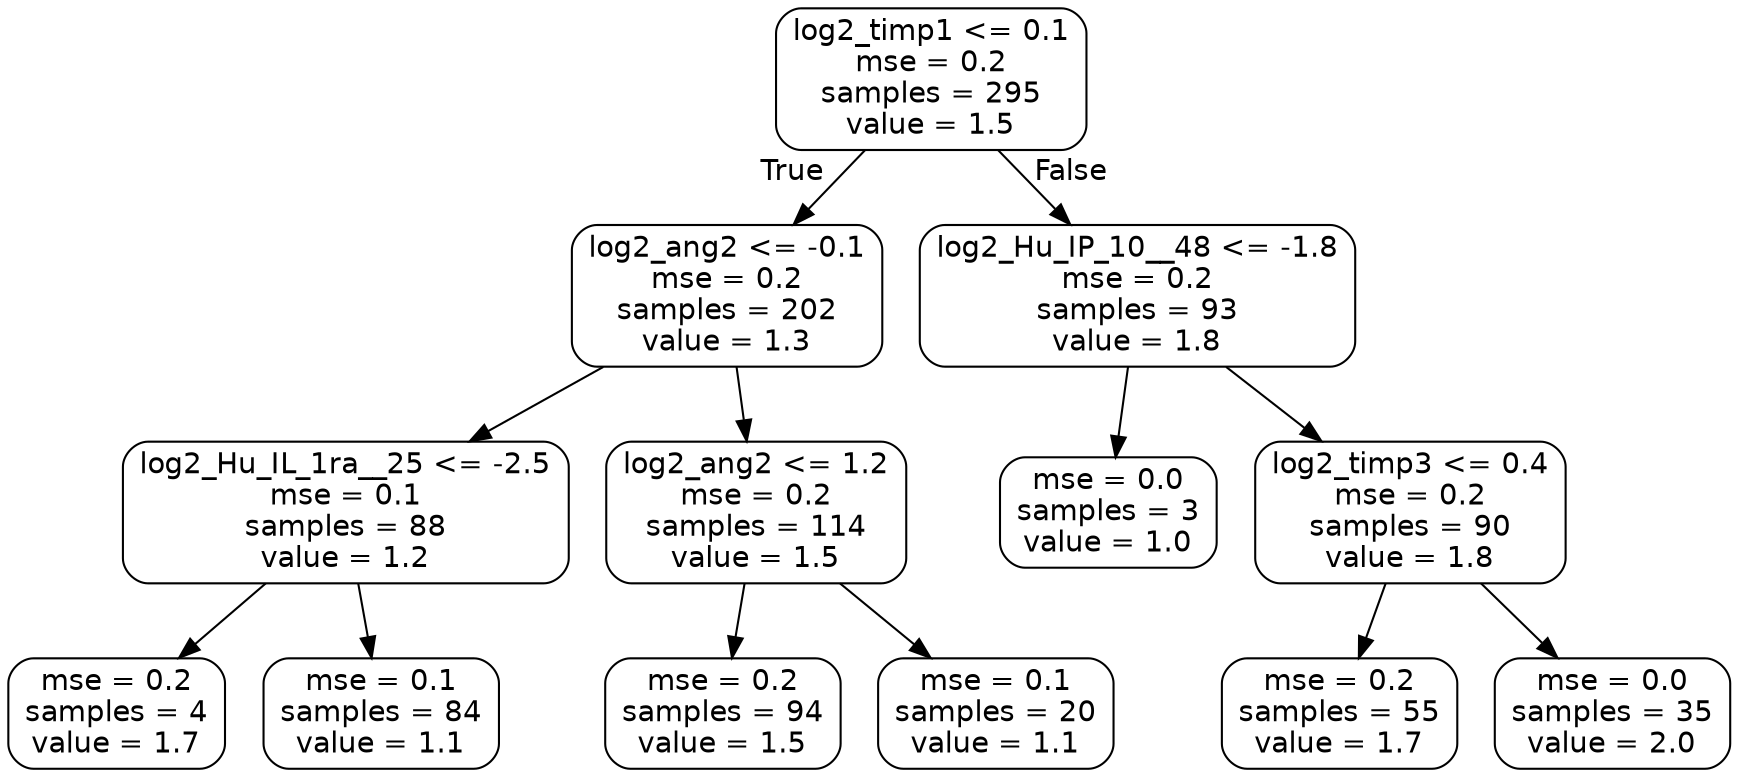digraph Tree {
node [shape=box, style="rounded", color="black", fontname=helvetica] ;
edge [fontname=helvetica] ;
0 [label="log2_timp1 <= 0.1\nmse = 0.2\nsamples = 295\nvalue = 1.5"] ;
1 [label="log2_ang2 <= -0.1\nmse = 0.2\nsamples = 202\nvalue = 1.3"] ;
0 -> 1 [labeldistance=2.5, labelangle=45, headlabel="True"] ;
2 [label="log2_Hu_IL_1ra__25 <= -2.5\nmse = 0.1\nsamples = 88\nvalue = 1.2"] ;
1 -> 2 ;
3 [label="mse = 0.2\nsamples = 4\nvalue = 1.7"] ;
2 -> 3 ;
4 [label="mse = 0.1\nsamples = 84\nvalue = 1.1"] ;
2 -> 4 ;
5 [label="log2_ang2 <= 1.2\nmse = 0.2\nsamples = 114\nvalue = 1.5"] ;
1 -> 5 ;
6 [label="mse = 0.2\nsamples = 94\nvalue = 1.5"] ;
5 -> 6 ;
7 [label="mse = 0.1\nsamples = 20\nvalue = 1.1"] ;
5 -> 7 ;
8 [label="log2_Hu_IP_10__48 <= -1.8\nmse = 0.2\nsamples = 93\nvalue = 1.8"] ;
0 -> 8 [labeldistance=2.5, labelangle=-45, headlabel="False"] ;
9 [label="mse = 0.0\nsamples = 3\nvalue = 1.0"] ;
8 -> 9 ;
10 [label="log2_timp3 <= 0.4\nmse = 0.2\nsamples = 90\nvalue = 1.8"] ;
8 -> 10 ;
11 [label="mse = 0.2\nsamples = 55\nvalue = 1.7"] ;
10 -> 11 ;
12 [label="mse = 0.0\nsamples = 35\nvalue = 2.0"] ;
10 -> 12 ;
}